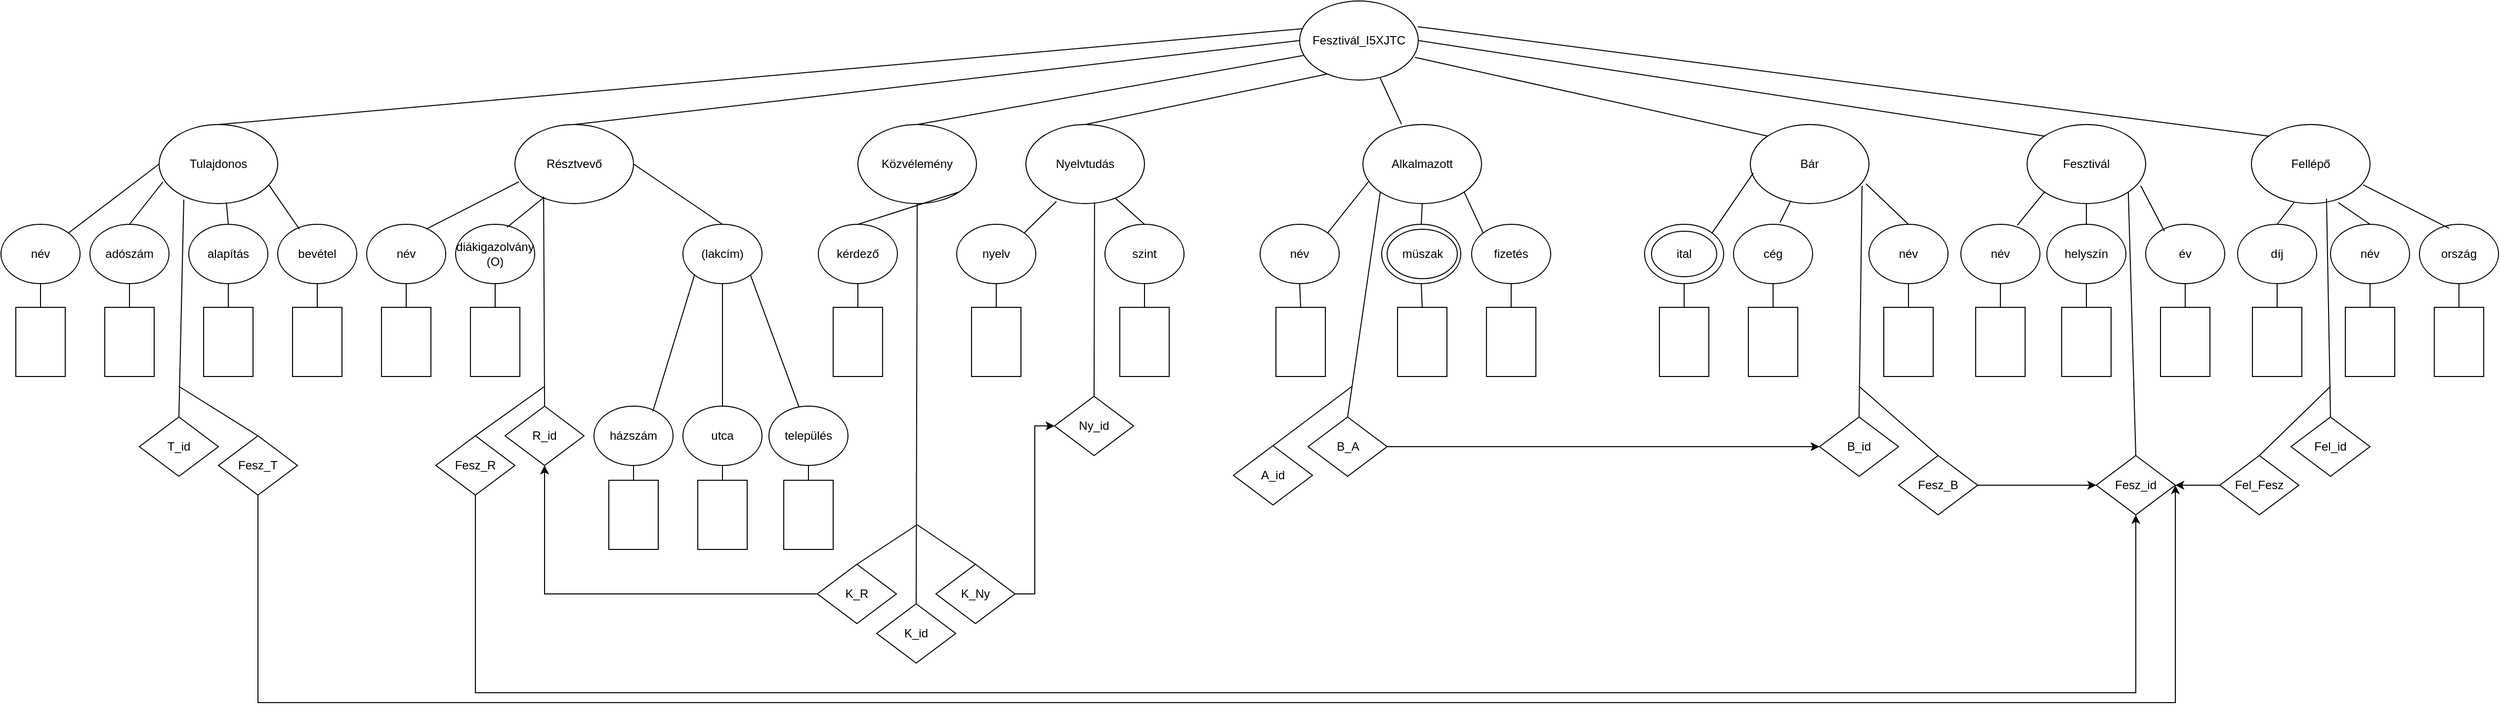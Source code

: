 <mxfile version="22.0.2" type="device">
  <diagram name="Page-1" id="97916047-d0de-89f5-080d-49f4d83e522f">
    <mxGraphModel dx="3171.5" dy="868" grid="1" gridSize="10" guides="1" tooltips="1" connect="1" arrows="1" fold="1" page="1" pageScale="1.5" pageWidth="1169" pageHeight="827" background="none" math="0" shadow="0">
      <root>
        <mxCell id="0" />
        <mxCell id="1" parent="0" />
        <mxCell id="gpzR5CBWOuM9B5lPcLhK-56" value="Fesztivál_I5XJTC" style="ellipse;whiteSpace=wrap;html=1;" parent="1" vertex="1">
          <mxGeometry x="817" y="30" width="120" height="80" as="geometry" />
        </mxCell>
        <mxCell id="gpzR5CBWOuM9B5lPcLhK-57" value="Résztvevő" style="ellipse;whiteSpace=wrap;html=1;" parent="1" vertex="1">
          <mxGeometry x="23" y="155" width="120" height="80" as="geometry" />
        </mxCell>
        <mxCell id="gpzR5CBWOuM9B5lPcLhK-58" value="Bár" style="ellipse;whiteSpace=wrap;html=1;" parent="1" vertex="1">
          <mxGeometry x="1273" y="155" width="120" height="80" as="geometry" />
        </mxCell>
        <mxCell id="gpzR5CBWOuM9B5lPcLhK-59" value="Tulajdonos" style="ellipse;whiteSpace=wrap;html=1;" parent="1" vertex="1">
          <mxGeometry x="-337" y="155" width="120" height="80" as="geometry" />
        </mxCell>
        <mxCell id="gpzR5CBWOuM9B5lPcLhK-60" value="Fellépő" style="ellipse;whiteSpace=wrap;html=1;" parent="1" vertex="1">
          <mxGeometry x="1780" y="155" width="120" height="80" as="geometry" />
        </mxCell>
        <mxCell id="gpzR5CBWOuM9B5lPcLhK-62" value="" style="endArrow=none;html=1;rounded=0;entryX=0.971;entryY=0.713;entryDx=0;entryDy=0;exitX=0;exitY=0;exitDx=0;exitDy=0;entryPerimeter=0;" parent="1" source="gpzR5CBWOuM9B5lPcLhK-58" target="gpzR5CBWOuM9B5lPcLhK-56" edge="1">
          <mxGeometry width="50" height="50" relative="1" as="geometry">
            <mxPoint x="867" y="570" as="sourcePoint" />
            <mxPoint x="917" y="520" as="targetPoint" />
          </mxGeometry>
        </mxCell>
        <mxCell id="gpzR5CBWOuM9B5lPcLhK-63" value="" style="endArrow=none;html=1;rounded=0;entryX=0;entryY=0.5;entryDx=0;entryDy=0;exitX=0.5;exitY=0;exitDx=0;exitDy=0;" parent="1" source="gpzR5CBWOuM9B5lPcLhK-57" target="gpzR5CBWOuM9B5lPcLhK-56" edge="1">
          <mxGeometry width="50" height="50" relative="1" as="geometry">
            <mxPoint x="867" y="570" as="sourcePoint" />
            <mxPoint x="917" y="520" as="targetPoint" />
          </mxGeometry>
        </mxCell>
        <mxCell id="gpzR5CBWOuM9B5lPcLhK-64" value="" style="endArrow=none;html=1;rounded=0;entryX=0.996;entryY=0.325;entryDx=0;entryDy=0;exitX=0;exitY=0;exitDx=0;exitDy=0;entryPerimeter=0;" parent="1" source="gpzR5CBWOuM9B5lPcLhK-60" target="gpzR5CBWOuM9B5lPcLhK-56" edge="1">
          <mxGeometry width="50" height="50" relative="1" as="geometry">
            <mxPoint x="867" y="570" as="sourcePoint" />
            <mxPoint x="917" y="520" as="targetPoint" />
          </mxGeometry>
        </mxCell>
        <mxCell id="gpzR5CBWOuM9B5lPcLhK-65" value="" style="endArrow=none;html=1;rounded=0;entryX=0.029;entryY=0.35;entryDx=0;entryDy=0;exitX=0.5;exitY=0;exitDx=0;exitDy=0;entryPerimeter=0;" parent="1" source="gpzR5CBWOuM9B5lPcLhK-59" target="gpzR5CBWOuM9B5lPcLhK-56" edge="1">
          <mxGeometry width="50" height="50" relative="1" as="geometry">
            <mxPoint x="-235.574" y="166.716" as="sourcePoint" />
            <mxPoint x="816" y="70" as="targetPoint" />
          </mxGeometry>
        </mxCell>
        <mxCell id="gpzR5CBWOuM9B5lPcLhK-67" value="név" style="ellipse;whiteSpace=wrap;html=1;" parent="1" vertex="1">
          <mxGeometry x="1486" y="256" width="80" height="60" as="geometry" />
        </mxCell>
        <mxCell id="gpzR5CBWOuM9B5lPcLhK-69" value="helyszín" style="ellipse;whiteSpace=wrap;html=1;" parent="1" vertex="1">
          <mxGeometry x="1573" y="256" width="80" height="60" as="geometry" />
        </mxCell>
        <mxCell id="gpzR5CBWOuM9B5lPcLhK-70" value="év" style="ellipse;whiteSpace=wrap;html=1;" parent="1" vertex="1">
          <mxGeometry x="1673" y="256" width="80" height="60" as="geometry" />
        </mxCell>
        <mxCell id="gpzR5CBWOuM9B5lPcLhK-74" value="" style="endArrow=none;html=1;rounded=0;exitX=0.5;exitY=0;exitDx=0;exitDy=0;entryX=1;entryY=1;entryDx=0;entryDy=0;" parent="1" source="eGRWjD5pN5fuBiRvpTxn-2" target="eGRWjD5pN5fuBiRvpTxn-11" edge="1">
          <mxGeometry width="50" height="50" relative="1" as="geometry">
            <mxPoint x="1079.04" y="4" as="sourcePoint" />
            <mxPoint x="1430" y="585" as="targetPoint" />
          </mxGeometry>
        </mxCell>
        <mxCell id="gpzR5CBWOuM9B5lPcLhK-75" value="" style="endArrow=none;html=1;rounded=0;entryX=0;entryY=1;entryDx=0;entryDy=0;exitX=0.713;exitY=0.017;exitDx=0;exitDy=0;exitPerimeter=0;" parent="1" source="gpzR5CBWOuM9B5lPcLhK-67" target="eGRWjD5pN5fuBiRvpTxn-11" edge="1">
          <mxGeometry width="50" height="50" relative="1" as="geometry">
            <mxPoint x="1528" y="-25" as="sourcePoint" />
            <mxPoint x="1578" y="-75" as="targetPoint" />
          </mxGeometry>
        </mxCell>
        <mxCell id="gpzR5CBWOuM9B5lPcLhK-76" value="" style="endArrow=none;html=1;rounded=0;entryX=0.5;entryY=1;entryDx=0;entryDy=0;exitX=0.5;exitY=0;exitDx=0;exitDy=0;" parent="1" source="gpzR5CBWOuM9B5lPcLhK-69" target="eGRWjD5pN5fuBiRvpTxn-11" edge="1">
          <mxGeometry width="50" height="50" relative="1" as="geometry">
            <mxPoint x="1528" y="-25" as="sourcePoint" />
            <mxPoint x="1578" y="-75" as="targetPoint" />
          </mxGeometry>
        </mxCell>
        <mxCell id="gpzR5CBWOuM9B5lPcLhK-77" value="" style="endArrow=none;html=1;rounded=0;entryX=0.958;entryY=0.775;entryDx=0;entryDy=0;exitX=0.238;exitY=0.117;exitDx=0;exitDy=0;exitPerimeter=0;entryPerimeter=0;" parent="1" source="gpzR5CBWOuM9B5lPcLhK-70" target="eGRWjD5pN5fuBiRvpTxn-11" edge="1">
          <mxGeometry width="50" height="50" relative="1" as="geometry">
            <mxPoint x="1528" y="-25" as="sourcePoint" />
            <mxPoint x="1578" y="-75" as="targetPoint" />
          </mxGeometry>
        </mxCell>
        <mxCell id="gpzR5CBWOuM9B5lPcLhK-82" value="" style="endArrow=none;html=1;rounded=0;entryX=0.5;entryY=1;entryDx=0;entryDy=0;exitX=0.5;exitY=0;exitDx=0;exitDy=0;" parent="1" source="eGRWjD5pN5fuBiRvpTxn-88" target="gpzR5CBWOuM9B5lPcLhK-67" edge="1">
          <mxGeometry width="50" height="50" relative="1" as="geometry">
            <mxPoint x="1425" y="349" as="sourcePoint" />
            <mxPoint x="1578" y="-75" as="targetPoint" />
          </mxGeometry>
        </mxCell>
        <mxCell id="gpzR5CBWOuM9B5lPcLhK-83" value="" style="endArrow=none;html=1;rounded=0;entryX=0.5;entryY=1;entryDx=0;entryDy=0;exitX=0.5;exitY=0;exitDx=0;exitDy=0;" parent="1" source="eGRWjD5pN5fuBiRvpTxn-89" target="gpzR5CBWOuM9B5lPcLhK-69" edge="1">
          <mxGeometry width="50" height="50" relative="1" as="geometry">
            <mxPoint x="1528" y="349" as="sourcePoint" />
            <mxPoint x="1578" y="-75" as="targetPoint" />
          </mxGeometry>
        </mxCell>
        <mxCell id="gpzR5CBWOuM9B5lPcLhK-84" value="" style="endArrow=none;html=1;rounded=0;entryX=0.5;entryY=1;entryDx=0;entryDy=0;exitX=0.5;exitY=0;exitDx=0;exitDy=0;" parent="1" source="eGRWjD5pN5fuBiRvpTxn-90" target="gpzR5CBWOuM9B5lPcLhK-70" edge="1">
          <mxGeometry width="50" height="50" relative="1" as="geometry">
            <mxPoint x="1672" y="349" as="sourcePoint" />
            <mxPoint x="1578" y="-75" as="targetPoint" />
          </mxGeometry>
        </mxCell>
        <mxCell id="eGRWjD5pN5fuBiRvpTxn-2" value="Fesz_id" style="rhombus;whiteSpace=wrap;html=1;" parent="1" vertex="1">
          <mxGeometry x="1623" y="490" width="80" height="60" as="geometry" />
        </mxCell>
        <mxCell id="eGRWjD5pN5fuBiRvpTxn-3" value="név" style="ellipse;whiteSpace=wrap;html=1;" parent="1" vertex="1">
          <mxGeometry x="-497" y="256" width="80" height="60" as="geometry" />
        </mxCell>
        <mxCell id="eGRWjD5pN5fuBiRvpTxn-4" value="adószám" style="ellipse;whiteSpace=wrap;html=1;" parent="1" vertex="1">
          <mxGeometry x="-407" y="256" width="80" height="60" as="geometry" />
        </mxCell>
        <mxCell id="eGRWjD5pN5fuBiRvpTxn-5" value="T_id" style="rhombus;whiteSpace=wrap;html=1;" parent="1" vertex="1">
          <mxGeometry x="-357" y="451" width="80" height="60" as="geometry" />
        </mxCell>
        <mxCell id="eGRWjD5pN5fuBiRvpTxn-6" value="" style="endArrow=none;html=1;rounded=0;exitX=0.5;exitY=0;exitDx=0;exitDy=0;entryX=0.208;entryY=0.95;entryDx=0;entryDy=0;entryPerimeter=0;" parent="1" source="eGRWjD5pN5fuBiRvpTxn-5" target="gpzR5CBWOuM9B5lPcLhK-59" edge="1">
          <mxGeometry width="50" height="50" relative="1" as="geometry">
            <mxPoint x="-277" y="435" as="sourcePoint" />
            <mxPoint x="-297" y="280" as="targetPoint" />
          </mxGeometry>
        </mxCell>
        <mxCell id="eGRWjD5pN5fuBiRvpTxn-7" value="" style="endArrow=none;html=1;rounded=0;entryX=0;entryY=0.5;entryDx=0;entryDy=0;exitX=1;exitY=0;exitDx=0;exitDy=0;" parent="1" source="eGRWjD5pN5fuBiRvpTxn-3" target="gpzR5CBWOuM9B5lPcLhK-59" edge="1">
          <mxGeometry width="50" height="50" relative="1" as="geometry">
            <mxPoint x="-377" y="185" as="sourcePoint" />
            <mxPoint x="-327" y="135" as="targetPoint" />
          </mxGeometry>
        </mxCell>
        <mxCell id="eGRWjD5pN5fuBiRvpTxn-8" value="" style="endArrow=none;html=1;rounded=0;entryX=0.033;entryY=0.725;entryDx=0;entryDy=0;entryPerimeter=0;exitX=0.5;exitY=0;exitDx=0;exitDy=0;" parent="1" source="eGRWjD5pN5fuBiRvpTxn-4" target="gpzR5CBWOuM9B5lPcLhK-59" edge="1">
          <mxGeometry width="50" height="50" relative="1" as="geometry">
            <mxPoint x="-377" y="185" as="sourcePoint" />
            <mxPoint x="-327" y="135" as="targetPoint" />
          </mxGeometry>
        </mxCell>
        <mxCell id="eGRWjD5pN5fuBiRvpTxn-9" value="alapítás" style="ellipse;whiteSpace=wrap;html=1;" parent="1" vertex="1">
          <mxGeometry x="-307" y="256" width="80" height="60" as="geometry" />
        </mxCell>
        <mxCell id="eGRWjD5pN5fuBiRvpTxn-10" value="" style="endArrow=none;html=1;rounded=0;entryX=0.567;entryY=0.988;entryDx=0;entryDy=0;entryPerimeter=0;exitX=0.5;exitY=0;exitDx=0;exitDy=0;" parent="1" source="eGRWjD5pN5fuBiRvpTxn-9" target="gpzR5CBWOuM9B5lPcLhK-59" edge="1">
          <mxGeometry width="50" height="50" relative="1" as="geometry">
            <mxPoint x="-297" y="225" as="sourcePoint" />
            <mxPoint x="-247" y="175" as="targetPoint" />
          </mxGeometry>
        </mxCell>
        <mxCell id="eGRWjD5pN5fuBiRvpTxn-11" value="Fesztivál" style="ellipse;whiteSpace=wrap;html=1;" parent="1" vertex="1">
          <mxGeometry x="1553" y="155" width="120" height="80" as="geometry" />
        </mxCell>
        <mxCell id="eGRWjD5pN5fuBiRvpTxn-12" value="" style="endArrow=none;html=1;rounded=0;entryX=1;entryY=0.5;entryDx=0;entryDy=0;exitX=0;exitY=0;exitDx=0;exitDy=0;" parent="1" source="eGRWjD5pN5fuBiRvpTxn-11" target="gpzR5CBWOuM9B5lPcLhK-56" edge="1">
          <mxGeometry width="50" height="50" relative="1" as="geometry">
            <mxPoint x="890" y="630" as="sourcePoint" />
            <mxPoint x="940" y="580" as="targetPoint" />
          </mxGeometry>
        </mxCell>
        <mxCell id="eGRWjD5pN5fuBiRvpTxn-18" value="bevétel" style="ellipse;whiteSpace=wrap;html=1;" parent="1" vertex="1">
          <mxGeometry x="-217" y="256" width="80" height="60" as="geometry" />
        </mxCell>
        <mxCell id="eGRWjD5pN5fuBiRvpTxn-19" value="" style="endArrow=none;html=1;rounded=0;entryX=0.925;entryY=0.763;entryDx=0;entryDy=0;entryPerimeter=0;exitX=0.275;exitY=0.083;exitDx=0;exitDy=0;exitPerimeter=0;" parent="1" source="eGRWjD5pN5fuBiRvpTxn-18" target="gpzR5CBWOuM9B5lPcLhK-59" edge="1">
          <mxGeometry width="50" height="50" relative="1" as="geometry">
            <mxPoint x="193" y="325" as="sourcePoint" />
            <mxPoint x="243" y="275" as="targetPoint" />
          </mxGeometry>
        </mxCell>
        <mxCell id="eGRWjD5pN5fuBiRvpTxn-26" value="" style="endArrow=none;html=1;rounded=0;entryX=0.5;entryY=1;entryDx=0;entryDy=0;exitX=0.5;exitY=0;exitDx=0;exitDy=0;" parent="1" source="eGRWjD5pN5fuBiRvpTxn-79" target="eGRWjD5pN5fuBiRvpTxn-18" edge="1">
          <mxGeometry width="50" height="50" relative="1" as="geometry">
            <mxPoint x="-178" y="336" as="sourcePoint" />
            <mxPoint x="203" y="515" as="targetPoint" />
          </mxGeometry>
        </mxCell>
        <mxCell id="eGRWjD5pN5fuBiRvpTxn-27" value="" style="endArrow=none;html=1;rounded=0;entryX=0.5;entryY=1;entryDx=0;entryDy=0;exitX=0.5;exitY=0;exitDx=0;exitDy=0;" parent="1" source="eGRWjD5pN5fuBiRvpTxn-80" target="eGRWjD5pN5fuBiRvpTxn-9" edge="1">
          <mxGeometry width="50" height="50" relative="1" as="geometry">
            <mxPoint x="-268" y="340" as="sourcePoint" />
            <mxPoint x="203" y="515" as="targetPoint" />
          </mxGeometry>
        </mxCell>
        <mxCell id="eGRWjD5pN5fuBiRvpTxn-28" value="" style="endArrow=none;html=1;rounded=0;entryX=0.5;entryY=1;entryDx=0;entryDy=0;exitX=0.5;exitY=0;exitDx=0;exitDy=0;" parent="1" source="eGRWjD5pN5fuBiRvpTxn-78" target="eGRWjD5pN5fuBiRvpTxn-4" edge="1">
          <mxGeometry width="50" height="50" relative="1" as="geometry">
            <mxPoint x="-366" y="339" as="sourcePoint" />
            <mxPoint x="203" y="515" as="targetPoint" />
          </mxGeometry>
        </mxCell>
        <mxCell id="eGRWjD5pN5fuBiRvpTxn-29" value="" style="endArrow=none;html=1;rounded=0;entryX=0.5;entryY=1;entryDx=0;entryDy=0;exitX=0.5;exitY=0;exitDx=0;exitDy=0;" parent="1" source="eGRWjD5pN5fuBiRvpTxn-77" target="eGRWjD5pN5fuBiRvpTxn-3" edge="1">
          <mxGeometry width="50" height="50" relative="1" as="geometry">
            <mxPoint x="-458" y="340.02" as="sourcePoint" />
            <mxPoint x="203" y="515" as="targetPoint" />
          </mxGeometry>
        </mxCell>
        <mxCell id="eGRWjD5pN5fuBiRvpTxn-31" value="név" style="ellipse;whiteSpace=wrap;html=1;" parent="1" vertex="1">
          <mxGeometry x="1860" y="256" width="80" height="60" as="geometry" />
        </mxCell>
        <mxCell id="eGRWjD5pN5fuBiRvpTxn-32" value="ország" style="ellipse;whiteSpace=wrap;html=1;" parent="1" vertex="1">
          <mxGeometry x="1950" y="256" width="80" height="60" as="geometry" />
        </mxCell>
        <mxCell id="eGRWjD5pN5fuBiRvpTxn-33" value="díj" style="ellipse;whiteSpace=wrap;html=1;" parent="1" vertex="1">
          <mxGeometry x="1766" y="256" width="80" height="60" as="geometry" />
        </mxCell>
        <mxCell id="eGRWjD5pN5fuBiRvpTxn-35" value="Fel_id" style="rhombus;whiteSpace=wrap;html=1;" parent="1" vertex="1">
          <mxGeometry x="1820" y="451" width="80" height="60" as="geometry" />
        </mxCell>
        <mxCell id="eGRWjD5pN5fuBiRvpTxn-36" value="" style="endArrow=none;html=1;rounded=0;entryX=0.733;entryY=0.988;entryDx=0;entryDy=0;exitX=0.5;exitY=0;exitDx=0;exitDy=0;entryPerimeter=0;" parent="1" source="eGRWjD5pN5fuBiRvpTxn-31" target="gpzR5CBWOuM9B5lPcLhK-60" edge="1">
          <mxGeometry width="50" height="50" relative="1" as="geometry">
            <mxPoint x="2200" y="410" as="sourcePoint" />
            <mxPoint x="2250" y="360" as="targetPoint" />
          </mxGeometry>
        </mxCell>
        <mxCell id="eGRWjD5pN5fuBiRvpTxn-37" value="" style="endArrow=none;html=1;rounded=0;entryX=0.633;entryY=0.938;entryDx=0;entryDy=0;entryPerimeter=0;exitX=0.5;exitY=0;exitDx=0;exitDy=0;" parent="1" source="eGRWjD5pN5fuBiRvpTxn-35" target="gpzR5CBWOuM9B5lPcLhK-60" edge="1">
          <mxGeometry width="50" height="50" relative="1" as="geometry">
            <mxPoint x="1924" y="410" as="sourcePoint" />
            <mxPoint x="1974" y="360" as="targetPoint" />
          </mxGeometry>
        </mxCell>
        <mxCell id="eGRWjD5pN5fuBiRvpTxn-38" value="" style="endArrow=none;html=1;rounded=0;entryX=0.358;entryY=0.988;entryDx=0;entryDy=0;exitX=0.5;exitY=0;exitDx=0;exitDy=0;entryPerimeter=0;" parent="1" source="eGRWjD5pN5fuBiRvpTxn-33" target="gpzR5CBWOuM9B5lPcLhK-60" edge="1">
          <mxGeometry width="50" height="50" relative="1" as="geometry">
            <mxPoint x="2200" y="410" as="sourcePoint" />
            <mxPoint x="2250" y="360" as="targetPoint" />
          </mxGeometry>
        </mxCell>
        <mxCell id="eGRWjD5pN5fuBiRvpTxn-39" value="" style="endArrow=none;html=1;rounded=0;entryX=0.942;entryY=0.763;entryDx=0;entryDy=0;entryPerimeter=0;exitX=0.375;exitY=0.067;exitDx=0;exitDy=0;exitPerimeter=0;" parent="1" source="eGRWjD5pN5fuBiRvpTxn-32" target="gpzR5CBWOuM9B5lPcLhK-60" edge="1">
          <mxGeometry width="50" height="50" relative="1" as="geometry">
            <mxPoint x="2200" y="410" as="sourcePoint" />
            <mxPoint x="2250" y="360" as="targetPoint" />
          </mxGeometry>
        </mxCell>
        <mxCell id="eGRWjD5pN5fuBiRvpTxn-47" value="" style="endArrow=none;html=1;rounded=0;entryX=0.5;entryY=0;entryDx=0;entryDy=0;exitX=0.5;exitY=1;exitDx=0;exitDy=0;" parent="1" source="eGRWjD5pN5fuBiRvpTxn-32" target="eGRWjD5pN5fuBiRvpTxn-93" edge="1">
          <mxGeometry width="50" height="50" relative="1" as="geometry">
            <mxPoint x="2130" y="570" as="sourcePoint" />
            <mxPoint x="1991" y="342.02" as="targetPoint" />
          </mxGeometry>
        </mxCell>
        <mxCell id="eGRWjD5pN5fuBiRvpTxn-48" value="" style="endArrow=none;html=1;rounded=0;entryX=0.5;entryY=1;entryDx=0;entryDy=0;exitX=0.5;exitY=0;exitDx=0;exitDy=0;" parent="1" source="eGRWjD5pN5fuBiRvpTxn-92" target="eGRWjD5pN5fuBiRvpTxn-31" edge="1">
          <mxGeometry width="50" height="50" relative="1" as="geometry">
            <mxPoint x="1879" y="345.02" as="sourcePoint" />
            <mxPoint x="2180" y="520" as="targetPoint" />
          </mxGeometry>
        </mxCell>
        <mxCell id="eGRWjD5pN5fuBiRvpTxn-49" value="" style="endArrow=none;html=1;rounded=0;entryX=0.5;entryY=1;entryDx=0;entryDy=0;exitX=0.5;exitY=0;exitDx=0;exitDy=0;" parent="1" source="eGRWjD5pN5fuBiRvpTxn-91" target="eGRWjD5pN5fuBiRvpTxn-33" edge="1">
          <mxGeometry width="50" height="50" relative="1" as="geometry">
            <mxPoint x="1758" y="350.02" as="sourcePoint" />
            <mxPoint x="2180" y="520" as="targetPoint" />
          </mxGeometry>
        </mxCell>
        <mxCell id="eGRWjD5pN5fuBiRvpTxn-54" value="B_id" style="rhombus;whiteSpace=wrap;html=1;" parent="1" vertex="1">
          <mxGeometry x="1343" y="451" width="80" height="60" as="geometry" />
        </mxCell>
        <mxCell id="eGRWjD5pN5fuBiRvpTxn-55" value="" style="endArrow=none;html=1;rounded=0;entryX=0.942;entryY=0.775;entryDx=0;entryDy=0;exitX=0.5;exitY=0;exitDx=0;exitDy=0;entryPerimeter=0;" parent="1" source="eGRWjD5pN5fuBiRvpTxn-54" target="gpzR5CBWOuM9B5lPcLhK-58" edge="1">
          <mxGeometry width="50" height="50" relative="1" as="geometry">
            <mxPoint x="1530" y="450" as="sourcePoint" />
            <mxPoint x="1580" y="400" as="targetPoint" />
          </mxGeometry>
        </mxCell>
        <mxCell id="eGRWjD5pN5fuBiRvpTxn-57" value="név" style="ellipse;whiteSpace=wrap;html=1;" parent="1" vertex="1">
          <mxGeometry x="1393" y="256" width="80" height="60" as="geometry" />
        </mxCell>
        <mxCell id="eGRWjD5pN5fuBiRvpTxn-58" value="cég" style="ellipse;whiteSpace=wrap;html=1;" parent="1" vertex="1">
          <mxGeometry x="1256" y="256" width="80" height="60" as="geometry" />
        </mxCell>
        <mxCell id="eGRWjD5pN5fuBiRvpTxn-59" value="ital" style="ellipse;whiteSpace=wrap;html=1;" parent="1" vertex="1">
          <mxGeometry x="1166" y="256" width="80" height="60" as="geometry" />
        </mxCell>
        <mxCell id="eGRWjD5pN5fuBiRvpTxn-60" value="" style="endArrow=none;html=1;rounded=0;entryX=0.679;entryY=0.975;entryDx=0;entryDy=0;entryPerimeter=0;exitX=0.325;exitY=-0.005;exitDx=0;exitDy=0;exitPerimeter=0;" parent="1" source="eGRWjD5pN5fuBiRvpTxn-120" target="gpzR5CBWOuM9B5lPcLhK-56" edge="1">
          <mxGeometry width="50" height="50" relative="1" as="geometry">
            <mxPoint x="1060" y="690" as="sourcePoint" />
            <mxPoint x="1050" y="270" as="targetPoint" />
          </mxGeometry>
        </mxCell>
        <mxCell id="eGRWjD5pN5fuBiRvpTxn-61" value="" style="endArrow=none;html=1;rounded=0;entryX=0.5;entryY=0;entryDx=0;entryDy=0;exitX=0.975;exitY=0.75;exitDx=0;exitDy=0;exitPerimeter=0;" parent="1" source="gpzR5CBWOuM9B5lPcLhK-58" target="eGRWjD5pN5fuBiRvpTxn-57" edge="1">
          <mxGeometry width="50" height="50" relative="1" as="geometry">
            <mxPoint x="1316" y="200" as="sourcePoint" />
            <mxPoint x="1616" y="400" as="targetPoint" />
          </mxGeometry>
        </mxCell>
        <mxCell id="eGRWjD5pN5fuBiRvpTxn-62" value="" style="endArrow=none;html=1;rounded=0;entryX=0.342;entryY=0.963;entryDx=0;entryDy=0;exitX=0.588;exitY=-0.033;exitDx=0;exitDy=0;exitPerimeter=0;entryPerimeter=0;" parent="1" source="eGRWjD5pN5fuBiRvpTxn-58" target="gpzR5CBWOuM9B5lPcLhK-58" edge="1">
          <mxGeometry width="50" height="50" relative="1" as="geometry">
            <mxPoint x="1566" y="450" as="sourcePoint" />
            <mxPoint x="1616" y="400" as="targetPoint" />
          </mxGeometry>
        </mxCell>
        <mxCell id="eGRWjD5pN5fuBiRvpTxn-63" value="" style="endArrow=none;html=1;rounded=0;entryX=0.025;entryY=0.613;entryDx=0;entryDy=0;entryPerimeter=0;exitX=1;exitY=0;exitDx=0;exitDy=0;" parent="1" source="eGRWjD5pN5fuBiRvpTxn-59" target="gpzR5CBWOuM9B5lPcLhK-58" edge="1">
          <mxGeometry width="50" height="50" relative="1" as="geometry">
            <mxPoint x="1566" y="450" as="sourcePoint" />
            <mxPoint x="1616" y="400" as="targetPoint" />
          </mxGeometry>
        </mxCell>
        <mxCell id="eGRWjD5pN5fuBiRvpTxn-65" value="" style="endArrow=none;html=1;rounded=0;entryX=0.5;entryY=1;entryDx=0;entryDy=0;exitX=0.5;exitY=0;exitDx=0;exitDy=0;" parent="1" source="eGRWjD5pN5fuBiRvpTxn-87" target="eGRWjD5pN5fuBiRvpTxn-57" edge="1">
          <mxGeometry width="50" height="50" relative="1" as="geometry">
            <mxPoint x="1332" y="345.98" as="sourcePoint" />
            <mxPoint x="1616" y="400" as="targetPoint" />
          </mxGeometry>
        </mxCell>
        <mxCell id="eGRWjD5pN5fuBiRvpTxn-67" value="" style="endArrow=none;html=1;rounded=0;entryX=0.5;entryY=1;entryDx=0;entryDy=0;exitX=0.5;exitY=0;exitDx=0;exitDy=0;" parent="1" source="eGRWjD5pN5fuBiRvpTxn-86" target="eGRWjD5pN5fuBiRvpTxn-58" edge="1">
          <mxGeometry width="50" height="50" relative="1" as="geometry">
            <mxPoint x="1162" y="341.98" as="sourcePoint" />
            <mxPoint x="1616" y="400" as="targetPoint" />
          </mxGeometry>
        </mxCell>
        <mxCell id="eGRWjD5pN5fuBiRvpTxn-69" value="" style="endArrow=none;html=1;rounded=0;entryX=0.5;entryY=1;entryDx=0;entryDy=0;exitX=0.5;exitY=0;exitDx=0;exitDy=0;" parent="1" source="eGRWjD5pN5fuBiRvpTxn-85" target="eGRWjD5pN5fuBiRvpTxn-59" edge="1">
          <mxGeometry width="50" height="50" relative="1" as="geometry">
            <mxPoint x="1065" y="341.02" as="sourcePoint" />
            <mxPoint x="1616" y="400" as="targetPoint" />
          </mxGeometry>
        </mxCell>
        <mxCell id="eGRWjD5pN5fuBiRvpTxn-70" value="név" style="ellipse;whiteSpace=wrap;html=1;" parent="1" vertex="1">
          <mxGeometry x="-127" y="256" width="80" height="60" as="geometry" />
        </mxCell>
        <mxCell id="eGRWjD5pN5fuBiRvpTxn-71" value="diákigazolvány&lt;br&gt;(O)" style="ellipse;whiteSpace=wrap;html=1;" parent="1" vertex="1">
          <mxGeometry x="-37" y="256" width="80" height="60" as="geometry" />
        </mxCell>
        <mxCell id="eGRWjD5pN5fuBiRvpTxn-72" value="R_id" style="rhombus;whiteSpace=wrap;html=1;" parent="1" vertex="1">
          <mxGeometry x="13" y="440" width="80" height="60" as="geometry" />
        </mxCell>
        <mxCell id="eGRWjD5pN5fuBiRvpTxn-73" value="" style="endArrow=none;html=1;rounded=0;entryX=0.033;entryY=0.725;entryDx=0;entryDy=0;entryPerimeter=0;exitX=0.75;exitY=0.083;exitDx=0;exitDy=0;exitPerimeter=0;" parent="1" source="eGRWjD5pN5fuBiRvpTxn-70" target="gpzR5CBWOuM9B5lPcLhK-57" edge="1">
          <mxGeometry width="50" height="50" relative="1" as="geometry">
            <mxPoint x="363" y="430" as="sourcePoint" />
            <mxPoint x="413" y="380" as="targetPoint" />
          </mxGeometry>
        </mxCell>
        <mxCell id="eGRWjD5pN5fuBiRvpTxn-74" value="" style="endArrow=none;html=1;rounded=0;entryX=0.242;entryY=0.925;entryDx=0;entryDy=0;entryPerimeter=0;exitX=0.65;exitY=0.05;exitDx=0;exitDy=0;exitPerimeter=0;" parent="1" source="eGRWjD5pN5fuBiRvpTxn-71" target="gpzR5CBWOuM9B5lPcLhK-57" edge="1">
          <mxGeometry width="50" height="50" relative="1" as="geometry">
            <mxPoint x="363" y="430" as="sourcePoint" />
            <mxPoint x="413" y="380" as="targetPoint" />
          </mxGeometry>
        </mxCell>
        <mxCell id="eGRWjD5pN5fuBiRvpTxn-75" value="" style="endArrow=none;html=1;rounded=0;entryX=0.242;entryY=0.913;entryDx=0;entryDy=0;exitX=0.5;exitY=0;exitDx=0;exitDy=0;entryPerimeter=0;" parent="1" source="eGRWjD5pN5fuBiRvpTxn-72" target="gpzR5CBWOuM9B5lPcLhK-57" edge="1">
          <mxGeometry width="50" height="50" relative="1" as="geometry">
            <mxPoint x="363" y="430" as="sourcePoint" />
            <mxPoint x="413" y="380" as="targetPoint" />
          </mxGeometry>
        </mxCell>
        <mxCell id="eGRWjD5pN5fuBiRvpTxn-77" value="" style="rounded=0;whiteSpace=wrap;html=1;" parent="1" vertex="1">
          <mxGeometry x="-482" y="340" width="50" height="70" as="geometry" />
        </mxCell>
        <mxCell id="eGRWjD5pN5fuBiRvpTxn-78" value="" style="rounded=0;whiteSpace=wrap;html=1;" parent="1" vertex="1">
          <mxGeometry x="-392" y="340" width="50" height="70" as="geometry" />
        </mxCell>
        <mxCell id="eGRWjD5pN5fuBiRvpTxn-79" value="" style="rounded=0;whiteSpace=wrap;html=1;" parent="1" vertex="1">
          <mxGeometry x="-202" y="340" width="50" height="70" as="geometry" />
        </mxCell>
        <mxCell id="eGRWjD5pN5fuBiRvpTxn-80" value="" style="rounded=0;whiteSpace=wrap;html=1;" parent="1" vertex="1">
          <mxGeometry x="-292" y="340" width="50" height="70" as="geometry" />
        </mxCell>
        <mxCell id="eGRWjD5pN5fuBiRvpTxn-81" value="" style="rounded=0;whiteSpace=wrap;html=1;" parent="1" vertex="1">
          <mxGeometry x="-112" y="340" width="50" height="70" as="geometry" />
        </mxCell>
        <mxCell id="eGRWjD5pN5fuBiRvpTxn-82" value="" style="rounded=0;whiteSpace=wrap;html=1;" parent="1" vertex="1">
          <mxGeometry x="-22" y="340" width="50" height="70" as="geometry" />
        </mxCell>
        <mxCell id="eGRWjD5pN5fuBiRvpTxn-83" value="" style="endArrow=none;html=1;rounded=0;entryX=0.5;entryY=1;entryDx=0;entryDy=0;exitX=0.5;exitY=0;exitDx=0;exitDy=0;" parent="1" source="eGRWjD5pN5fuBiRvpTxn-81" target="eGRWjD5pN5fuBiRvpTxn-70" edge="1">
          <mxGeometry width="50" height="50" relative="1" as="geometry">
            <mxPoint x="203" y="430" as="sourcePoint" />
            <mxPoint x="253" y="380" as="targetPoint" />
          </mxGeometry>
        </mxCell>
        <mxCell id="eGRWjD5pN5fuBiRvpTxn-84" value="" style="endArrow=none;html=1;rounded=0;entryX=0.5;entryY=1;entryDx=0;entryDy=0;exitX=0.5;exitY=0;exitDx=0;exitDy=0;" parent="1" source="eGRWjD5pN5fuBiRvpTxn-82" target="eGRWjD5pN5fuBiRvpTxn-71" edge="1">
          <mxGeometry width="50" height="50" relative="1" as="geometry">
            <mxPoint x="203" y="430" as="sourcePoint" />
            <mxPoint x="253" y="380" as="targetPoint" />
          </mxGeometry>
        </mxCell>
        <mxCell id="eGRWjD5pN5fuBiRvpTxn-85" value="" style="rounded=0;whiteSpace=wrap;html=1;" parent="1" vertex="1">
          <mxGeometry x="1181" y="340" width="50" height="70" as="geometry" />
        </mxCell>
        <mxCell id="eGRWjD5pN5fuBiRvpTxn-86" value="" style="rounded=0;whiteSpace=wrap;html=1;" parent="1" vertex="1">
          <mxGeometry x="1271" y="340" width="50" height="70" as="geometry" />
        </mxCell>
        <mxCell id="eGRWjD5pN5fuBiRvpTxn-87" value="" style="rounded=0;whiteSpace=wrap;html=1;" parent="1" vertex="1">
          <mxGeometry x="1408" y="340" width="50" height="70" as="geometry" />
        </mxCell>
        <mxCell id="eGRWjD5pN5fuBiRvpTxn-88" value="" style="rounded=0;whiteSpace=wrap;html=1;" parent="1" vertex="1">
          <mxGeometry x="1501" y="340" width="50" height="70" as="geometry" />
        </mxCell>
        <mxCell id="eGRWjD5pN5fuBiRvpTxn-89" value="" style="rounded=0;whiteSpace=wrap;html=1;" parent="1" vertex="1">
          <mxGeometry x="1588" y="340" width="50" height="70" as="geometry" />
        </mxCell>
        <mxCell id="eGRWjD5pN5fuBiRvpTxn-90" value="" style="rounded=0;whiteSpace=wrap;html=1;" parent="1" vertex="1">
          <mxGeometry x="1688" y="340" width="50" height="70" as="geometry" />
        </mxCell>
        <mxCell id="eGRWjD5pN5fuBiRvpTxn-91" value="" style="rounded=0;whiteSpace=wrap;html=1;" parent="1" vertex="1">
          <mxGeometry x="1781" y="340" width="50" height="70" as="geometry" />
        </mxCell>
        <mxCell id="eGRWjD5pN5fuBiRvpTxn-92" value="" style="rounded=0;whiteSpace=wrap;html=1;" parent="1" vertex="1">
          <mxGeometry x="1875" y="340" width="50" height="70" as="geometry" />
        </mxCell>
        <mxCell id="eGRWjD5pN5fuBiRvpTxn-93" value="" style="rounded=0;whiteSpace=wrap;html=1;" parent="1" vertex="1">
          <mxGeometry x="1965" y="340" width="50" height="70" as="geometry" />
        </mxCell>
        <mxCell id="eGRWjD5pN5fuBiRvpTxn-94" value="" style="endArrow=none;html=1;rounded=0;exitX=0.5;exitY=0;exitDx=0;exitDy=0;" parent="1" source="eGRWjD5pN5fuBiRvpTxn-95" edge="1">
          <mxGeometry width="50" height="50" relative="1" as="geometry">
            <mxPoint x="-397" y="480" as="sourcePoint" />
            <mxPoint x="-317" y="420" as="targetPoint" />
          </mxGeometry>
        </mxCell>
        <mxCell id="ZJUqIeF_-J3eagiU4TCH-17" style="edgeStyle=orthogonalEdgeStyle;rounded=0;orthogonalLoop=1;jettySize=auto;html=1;exitX=0.5;exitY=1;exitDx=0;exitDy=0;entryX=1;entryY=0.5;entryDx=0;entryDy=0;" edge="1" parent="1" source="eGRWjD5pN5fuBiRvpTxn-95" target="eGRWjD5pN5fuBiRvpTxn-2">
          <mxGeometry relative="1" as="geometry">
            <Array as="points">
              <mxPoint x="-237" y="740" />
              <mxPoint x="1703" y="740" />
            </Array>
          </mxGeometry>
        </mxCell>
        <mxCell id="eGRWjD5pN5fuBiRvpTxn-95" value="Fesz_T" style="rhombus;whiteSpace=wrap;html=1;" parent="1" vertex="1">
          <mxGeometry x="-277" y="470" width="80" height="60" as="geometry" />
        </mxCell>
        <mxCell id="eGRWjD5pN5fuBiRvpTxn-96" value="" style="endArrow=none;html=1;rounded=0;entryX=0.5;entryY=0;entryDx=0;entryDy=0;" parent="1" target="eGRWjD5pN5fuBiRvpTxn-97" edge="1">
          <mxGeometry width="50" height="50" relative="1" as="geometry">
            <mxPoint x="1860" y="420" as="sourcePoint" />
            <mxPoint x="1650" y="480" as="targetPoint" />
          </mxGeometry>
        </mxCell>
        <mxCell id="2494E5i11pp2VTstkDPC-6" style="edgeStyle=orthogonalEdgeStyle;rounded=0;orthogonalLoop=1;jettySize=auto;html=1;exitX=0;exitY=0.5;exitDx=0;exitDy=0;entryX=1;entryY=0.5;entryDx=0;entryDy=0;" parent="1" source="eGRWjD5pN5fuBiRvpTxn-97" target="eGRWjD5pN5fuBiRvpTxn-2" edge="1">
          <mxGeometry relative="1" as="geometry" />
        </mxCell>
        <mxCell id="eGRWjD5pN5fuBiRvpTxn-97" value="Fel_Fesz" style="rhombus;whiteSpace=wrap;html=1;" parent="1" vertex="1">
          <mxGeometry x="1748" y="490" width="80" height="60" as="geometry" />
        </mxCell>
        <mxCell id="eGRWjD5pN5fuBiRvpTxn-99" value="(lakcím)" style="ellipse;whiteSpace=wrap;html=1;" parent="1" vertex="1">
          <mxGeometry x="193" y="256" width="80" height="60" as="geometry" />
        </mxCell>
        <mxCell id="eGRWjD5pN5fuBiRvpTxn-100" value="" style="endArrow=none;html=1;rounded=0;entryX=1;entryY=0.5;entryDx=0;entryDy=0;exitX=0.5;exitY=0;exitDx=0;exitDy=0;" parent="1" source="eGRWjD5pN5fuBiRvpTxn-99" target="gpzR5CBWOuM9B5lPcLhK-57" edge="1">
          <mxGeometry width="50" height="50" relative="1" as="geometry">
            <mxPoint x="613" y="350" as="sourcePoint" />
            <mxPoint x="663" y="300" as="targetPoint" />
          </mxGeometry>
        </mxCell>
        <mxCell id="eGRWjD5pN5fuBiRvpTxn-101" value="település" style="ellipse;whiteSpace=wrap;html=1;" parent="1" vertex="1">
          <mxGeometry x="280" y="440" width="80" height="60" as="geometry" />
        </mxCell>
        <mxCell id="eGRWjD5pN5fuBiRvpTxn-102" value="utca" style="ellipse;whiteSpace=wrap;html=1;" parent="1" vertex="1">
          <mxGeometry x="193" y="440" width="80" height="60" as="geometry" />
        </mxCell>
        <mxCell id="eGRWjD5pN5fuBiRvpTxn-103" value="házszám" style="ellipse;whiteSpace=wrap;html=1;" parent="1" vertex="1">
          <mxGeometry x="103" y="440" width="80" height="60" as="geometry" />
        </mxCell>
        <mxCell id="eGRWjD5pN5fuBiRvpTxn-104" value="" style="endArrow=none;html=1;rounded=0;entryX=1;entryY=1;entryDx=0;entryDy=0;exitX=0.381;exitY=0.017;exitDx=0;exitDy=0;exitPerimeter=0;" parent="1" source="eGRWjD5pN5fuBiRvpTxn-101" target="eGRWjD5pN5fuBiRvpTxn-99" edge="1">
          <mxGeometry width="50" height="50" relative="1" as="geometry">
            <mxPoint x="300.64" y="445.4" as="sourcePoint" />
            <mxPoint x="553" y="480" as="targetPoint" />
          </mxGeometry>
        </mxCell>
        <mxCell id="eGRWjD5pN5fuBiRvpTxn-105" value="" style="endArrow=none;html=1;rounded=0;entryX=0.5;entryY=1;entryDx=0;entryDy=0;exitX=0.5;exitY=0;exitDx=0;exitDy=0;" parent="1" source="eGRWjD5pN5fuBiRvpTxn-102" target="eGRWjD5pN5fuBiRvpTxn-99" edge="1">
          <mxGeometry width="50" height="50" relative="1" as="geometry">
            <mxPoint x="503" y="530" as="sourcePoint" />
            <mxPoint x="553" y="480" as="targetPoint" />
          </mxGeometry>
        </mxCell>
        <mxCell id="eGRWjD5pN5fuBiRvpTxn-106" value="" style="endArrow=none;html=1;rounded=0;entryX=0;entryY=1;entryDx=0;entryDy=0;exitX=0.744;exitY=0.09;exitDx=0;exitDy=0;exitPerimeter=0;" parent="1" source="eGRWjD5pN5fuBiRvpTxn-103" target="eGRWjD5pN5fuBiRvpTxn-99" edge="1">
          <mxGeometry width="50" height="50" relative="1" as="geometry">
            <mxPoint x="503" y="530" as="sourcePoint" />
            <mxPoint x="553" y="480" as="targetPoint" />
          </mxGeometry>
        </mxCell>
        <mxCell id="eGRWjD5pN5fuBiRvpTxn-107" value="" style="endArrow=none;html=1;rounded=0;entryX=0.5;entryY=1;entryDx=0;entryDy=0;exitX=0.5;exitY=0;exitDx=0;exitDy=0;" parent="1" source="eGRWjD5pN5fuBiRvpTxn-108" target="eGRWjD5pN5fuBiRvpTxn-101" edge="1">
          <mxGeometry width="50" height="50" relative="1" as="geometry">
            <mxPoint x="320" y="530" as="sourcePoint" />
            <mxPoint x="320" y="500" as="targetPoint" />
          </mxGeometry>
        </mxCell>
        <mxCell id="eGRWjD5pN5fuBiRvpTxn-108" value="" style="rounded=0;whiteSpace=wrap;html=1;" parent="1" vertex="1">
          <mxGeometry x="295" y="515" width="50" height="70" as="geometry" />
        </mxCell>
        <mxCell id="eGRWjD5pN5fuBiRvpTxn-109" value="" style="rounded=0;whiteSpace=wrap;html=1;" parent="1" vertex="1">
          <mxGeometry x="208" y="515" width="50" height="70" as="geometry" />
        </mxCell>
        <mxCell id="eGRWjD5pN5fuBiRvpTxn-110" value="" style="rounded=0;whiteSpace=wrap;html=1;" parent="1" vertex="1">
          <mxGeometry x="118" y="515" width="50" height="70" as="geometry" />
        </mxCell>
        <mxCell id="eGRWjD5pN5fuBiRvpTxn-111" value="" style="endArrow=none;html=1;rounded=0;entryX=0.5;entryY=1;entryDx=0;entryDy=0;exitX=0.5;exitY=0;exitDx=0;exitDy=0;" parent="1" source="eGRWjD5pN5fuBiRvpTxn-109" target="eGRWjD5pN5fuBiRvpTxn-102" edge="1">
          <mxGeometry width="50" height="50" relative="1" as="geometry">
            <mxPoint x="513" y="530" as="sourcePoint" />
            <mxPoint x="563" y="480" as="targetPoint" />
          </mxGeometry>
        </mxCell>
        <mxCell id="eGRWjD5pN5fuBiRvpTxn-112" value="" style="endArrow=none;html=1;rounded=0;entryX=0.5;entryY=1;entryDx=0;entryDy=0;exitX=0.5;exitY=0;exitDx=0;exitDy=0;" parent="1" source="eGRWjD5pN5fuBiRvpTxn-110" target="eGRWjD5pN5fuBiRvpTxn-103" edge="1">
          <mxGeometry width="50" height="50" relative="1" as="geometry">
            <mxPoint x="513" y="530" as="sourcePoint" />
            <mxPoint x="563" y="480" as="targetPoint" />
          </mxGeometry>
        </mxCell>
        <mxCell id="eGRWjD5pN5fuBiRvpTxn-115" value="" style="endArrow=none;html=1;rounded=0;exitX=0.5;exitY=0;exitDx=0;exitDy=0;" parent="1" source="eGRWjD5pN5fuBiRvpTxn-116" edge="1">
          <mxGeometry width="50" height="50" relative="1" as="geometry">
            <mxPoint x="1463" y="570" as="sourcePoint" />
            <mxPoint x="1383" y="420" as="targetPoint" />
          </mxGeometry>
        </mxCell>
        <mxCell id="2494E5i11pp2VTstkDPC-7" style="edgeStyle=orthogonalEdgeStyle;rounded=0;orthogonalLoop=1;jettySize=auto;html=1;exitX=1;exitY=0.5;exitDx=0;exitDy=0;entryX=0;entryY=0.5;entryDx=0;entryDy=0;" parent="1" source="eGRWjD5pN5fuBiRvpTxn-116" target="eGRWjD5pN5fuBiRvpTxn-2" edge="1">
          <mxGeometry relative="1" as="geometry" />
        </mxCell>
        <mxCell id="eGRWjD5pN5fuBiRvpTxn-116" value="Fesz_B" style="rhombus;whiteSpace=wrap;html=1;" parent="1" vertex="1">
          <mxGeometry x="1423" y="490" width="80" height="60" as="geometry" />
        </mxCell>
        <mxCell id="eGRWjD5pN5fuBiRvpTxn-117" value="" style="endArrow=none;html=1;rounded=0;exitX=0.5;exitY=0;exitDx=0;exitDy=0;" parent="1" source="eGRWjD5pN5fuBiRvpTxn-118" edge="1">
          <mxGeometry width="50" height="50" relative="1" as="geometry">
            <mxPoint x="-17" y="470" as="sourcePoint" />
            <mxPoint x="53" y="420" as="targetPoint" />
          </mxGeometry>
        </mxCell>
        <mxCell id="2494E5i11pp2VTstkDPC-5" style="edgeStyle=orthogonalEdgeStyle;rounded=0;orthogonalLoop=1;jettySize=auto;html=1;entryX=0.5;entryY=1;entryDx=0;entryDy=0;exitX=0.5;exitY=1;exitDx=0;exitDy=0;" parent="1" source="eGRWjD5pN5fuBiRvpTxn-118" target="eGRWjD5pN5fuBiRvpTxn-2" edge="1">
          <mxGeometry relative="1" as="geometry">
            <mxPoint x="1290" y="1000" as="targetPoint" />
            <Array as="points">
              <mxPoint x="-17" y="730" />
              <mxPoint x="1663" y="730" />
            </Array>
          </mxGeometry>
        </mxCell>
        <mxCell id="eGRWjD5pN5fuBiRvpTxn-118" value="Fesz_R" style="rhombus;whiteSpace=wrap;html=1;" parent="1" vertex="1">
          <mxGeometry x="-57" y="470" width="80" height="60" as="geometry" />
        </mxCell>
        <mxCell id="eGRWjD5pN5fuBiRvpTxn-119" value="Nyelvtudás" style="ellipse;whiteSpace=wrap;html=1;" parent="1" vertex="1">
          <mxGeometry x="540" y="155" width="120" height="80" as="geometry" />
        </mxCell>
        <mxCell id="eGRWjD5pN5fuBiRvpTxn-120" value="Alkalmazott" style="ellipse;whiteSpace=wrap;html=1;" parent="1" vertex="1">
          <mxGeometry x="881" y="155" width="120" height="80" as="geometry" />
        </mxCell>
        <mxCell id="eGRWjD5pN5fuBiRvpTxn-121" value="nyelv" style="ellipse;whiteSpace=wrap;html=1;" parent="1" vertex="1">
          <mxGeometry x="470" y="256" width="80" height="60" as="geometry" />
        </mxCell>
        <mxCell id="eGRWjD5pN5fuBiRvpTxn-122" value="" style="rounded=0;whiteSpace=wrap;html=1;" parent="1" vertex="1">
          <mxGeometry x="485" y="340" width="50" height="70" as="geometry" />
        </mxCell>
        <mxCell id="eGRWjD5pN5fuBiRvpTxn-123" value="" style="endArrow=none;html=1;rounded=0;entryX=0.5;entryY=1;entryDx=0;entryDy=0;exitX=0.5;exitY=0;exitDx=0;exitDy=0;" parent="1" source="eGRWjD5pN5fuBiRvpTxn-122" target="eGRWjD5pN5fuBiRvpTxn-121" edge="1">
          <mxGeometry width="50" height="50" relative="1" as="geometry">
            <mxPoint x="1193" y="378" as="sourcePoint" />
            <mxPoint x="1243" y="328" as="targetPoint" />
          </mxGeometry>
        </mxCell>
        <mxCell id="eGRWjD5pN5fuBiRvpTxn-124" value="szint" style="ellipse;whiteSpace=wrap;html=1;" parent="1" vertex="1">
          <mxGeometry x="620" y="256" width="80" height="60" as="geometry" />
        </mxCell>
        <mxCell id="eGRWjD5pN5fuBiRvpTxn-125" value="" style="rounded=0;whiteSpace=wrap;html=1;" parent="1" vertex="1">
          <mxGeometry x="635" y="340" width="50" height="70" as="geometry" />
        </mxCell>
        <mxCell id="eGRWjD5pN5fuBiRvpTxn-126" value="" style="endArrow=none;html=1;rounded=0;entryX=0.5;entryY=1;entryDx=0;entryDy=0;exitX=0.5;exitY=0;exitDx=0;exitDy=0;" parent="1" source="eGRWjD5pN5fuBiRvpTxn-125" target="eGRWjD5pN5fuBiRvpTxn-124" edge="1">
          <mxGeometry width="50" height="50" relative="1" as="geometry">
            <mxPoint x="1305" y="388" as="sourcePoint" />
            <mxPoint x="1355" y="338" as="targetPoint" />
          </mxGeometry>
        </mxCell>
        <mxCell id="eGRWjD5pN5fuBiRvpTxn-131" value="" style="endArrow=none;html=1;rounded=0;entryX=0.752;entryY=0.929;entryDx=0;entryDy=0;entryPerimeter=0;exitX=0.5;exitY=0;exitDx=0;exitDy=0;" parent="1" source="eGRWjD5pN5fuBiRvpTxn-124" target="eGRWjD5pN5fuBiRvpTxn-119" edge="1">
          <mxGeometry width="50" height="50" relative="1" as="geometry">
            <mxPoint x="1168" y="208" as="sourcePoint" />
            <mxPoint x="1218" y="158" as="targetPoint" />
          </mxGeometry>
        </mxCell>
        <mxCell id="eGRWjD5pN5fuBiRvpTxn-132" value="" style="endArrow=none;html=1;rounded=0;entryX=0.257;entryY=0.973;entryDx=0;entryDy=0;exitX=1;exitY=0;exitDx=0;exitDy=0;entryPerimeter=0;" parent="1" source="eGRWjD5pN5fuBiRvpTxn-121" target="eGRWjD5pN5fuBiRvpTxn-119" edge="1">
          <mxGeometry width="50" height="50" relative="1" as="geometry">
            <mxPoint x="1168" y="208" as="sourcePoint" />
            <mxPoint x="1218" y="158" as="targetPoint" />
          </mxGeometry>
        </mxCell>
        <mxCell id="eGRWjD5pN5fuBiRvpTxn-133" value="Ny_id" style="rhombus;whiteSpace=wrap;html=1;" parent="1" vertex="1">
          <mxGeometry x="569" y="430" width="80" height="60" as="geometry" />
        </mxCell>
        <mxCell id="eGRWjD5pN5fuBiRvpTxn-134" value="" style="endArrow=none;html=1;rounded=0;entryX=0.579;entryY=0.988;entryDx=0;entryDy=0;exitX=0.5;exitY=0;exitDx=0;exitDy=0;entryPerimeter=0;" parent="1" source="eGRWjD5pN5fuBiRvpTxn-133" target="eGRWjD5pN5fuBiRvpTxn-119" edge="1">
          <mxGeometry width="50" height="50" relative="1" as="geometry">
            <mxPoint x="978" y="208" as="sourcePoint" />
            <mxPoint x="1028" y="158" as="targetPoint" />
          </mxGeometry>
        </mxCell>
        <mxCell id="eGRWjD5pN5fuBiRvpTxn-136" value="név" style="ellipse;whiteSpace=wrap;html=1;" parent="1" vertex="1">
          <mxGeometry x="777" y="256" width="80" height="60" as="geometry" />
        </mxCell>
        <mxCell id="eGRWjD5pN5fuBiRvpTxn-137" value="" style="rounded=0;whiteSpace=wrap;html=1;" parent="1" vertex="1">
          <mxGeometry x="793" y="340" width="50" height="70" as="geometry" />
        </mxCell>
        <mxCell id="eGRWjD5pN5fuBiRvpTxn-138" value="" style="endArrow=none;html=1;rounded=0;entryX=0.5;entryY=1;entryDx=0;entryDy=0;exitX=0.5;exitY=0;exitDx=0;exitDy=0;" parent="1" source="eGRWjD5pN5fuBiRvpTxn-137" target="eGRWjD5pN5fuBiRvpTxn-136" edge="1">
          <mxGeometry width="50" height="50" relative="1" as="geometry">
            <mxPoint x="1424" y="386" as="sourcePoint" />
            <mxPoint x="1474" y="336" as="targetPoint" />
          </mxGeometry>
        </mxCell>
        <mxCell id="eGRWjD5pN5fuBiRvpTxn-140" value="" style="rounded=0;whiteSpace=wrap;html=1;" parent="1" vertex="1">
          <mxGeometry x="916" y="340" width="50" height="70" as="geometry" />
        </mxCell>
        <mxCell id="eGRWjD5pN5fuBiRvpTxn-141" value="" style="endArrow=none;html=1;rounded=0;entryX=0.5;entryY=1;entryDx=0;entryDy=0;exitX=0.5;exitY=0;exitDx=0;exitDy=0;" parent="1" source="eGRWjD5pN5fuBiRvpTxn-140" target="ZJUqIeF_-J3eagiU4TCH-18" edge="1">
          <mxGeometry width="50" height="50" relative="1" as="geometry">
            <mxPoint x="1548" y="386" as="sourcePoint" />
            <mxPoint x="933.25" y="316" as="targetPoint" />
          </mxGeometry>
        </mxCell>
        <mxCell id="eGRWjD5pN5fuBiRvpTxn-142" value="fizetés" style="ellipse;whiteSpace=wrap;html=1;" parent="1" vertex="1">
          <mxGeometry x="991" y="256" width="80" height="60" as="geometry" />
        </mxCell>
        <mxCell id="eGRWjD5pN5fuBiRvpTxn-143" value="" style="rounded=0;whiteSpace=wrap;html=1;" parent="1" vertex="1">
          <mxGeometry x="1006" y="340" width="50" height="70" as="geometry" />
        </mxCell>
        <mxCell id="eGRWjD5pN5fuBiRvpTxn-144" value="" style="endArrow=none;html=1;rounded=0;entryX=0.5;entryY=1;entryDx=0;entryDy=0;exitX=0.5;exitY=0;exitDx=0;exitDy=0;" parent="1" source="eGRWjD5pN5fuBiRvpTxn-143" target="eGRWjD5pN5fuBiRvpTxn-142" edge="1">
          <mxGeometry width="50" height="50" relative="1" as="geometry">
            <mxPoint x="1638" y="386" as="sourcePoint" />
            <mxPoint x="1688" y="336" as="targetPoint" />
          </mxGeometry>
        </mxCell>
        <mxCell id="eGRWjD5pN5fuBiRvpTxn-145" value="" style="endArrow=none;html=1;rounded=0;entryX=1;entryY=1;entryDx=0;entryDy=0;exitX=0;exitY=0;exitDx=0;exitDy=0;" parent="1" source="eGRWjD5pN5fuBiRvpTxn-142" target="eGRWjD5pN5fuBiRvpTxn-120" edge="1">
          <mxGeometry width="50" height="50" relative="1" as="geometry">
            <mxPoint x="1161" y="135" as="sourcePoint" />
            <mxPoint x="1211" y="85" as="targetPoint" />
          </mxGeometry>
        </mxCell>
        <mxCell id="eGRWjD5pN5fuBiRvpTxn-146" value="" style="endArrow=none;html=1;rounded=0;entryX=0.5;entryY=1;entryDx=0;entryDy=0;exitX=0.5;exitY=0;exitDx=0;exitDy=0;" parent="1" source="ZJUqIeF_-J3eagiU4TCH-18" target="eGRWjD5pN5fuBiRvpTxn-120" edge="1">
          <mxGeometry width="50" height="50" relative="1" as="geometry">
            <mxPoint x="933.25" y="260" as="sourcePoint" />
            <mxPoint x="1211" y="85" as="targetPoint" />
          </mxGeometry>
        </mxCell>
        <mxCell id="eGRWjD5pN5fuBiRvpTxn-147" value="" style="endArrow=none;html=1;rounded=0;entryX=0.046;entryY=0.725;entryDx=0;entryDy=0;exitX=1;exitY=0;exitDx=0;exitDy=0;entryPerimeter=0;" parent="1" source="eGRWjD5pN5fuBiRvpTxn-136" target="eGRWjD5pN5fuBiRvpTxn-120" edge="1">
          <mxGeometry width="50" height="50" relative="1" as="geometry">
            <mxPoint x="1161" y="135" as="sourcePoint" />
            <mxPoint x="1211" y="85" as="targetPoint" />
          </mxGeometry>
        </mxCell>
        <mxCell id="eGRWjD5pN5fuBiRvpTxn-148" value="A_id" style="rhombus;whiteSpace=wrap;html=1;" parent="1" vertex="1">
          <mxGeometry x="750" y="480" width="80" height="60" as="geometry" />
        </mxCell>
        <mxCell id="eGRWjD5pN5fuBiRvpTxn-149" value="" style="endArrow=none;html=1;rounded=0;exitX=0.5;exitY=0;exitDx=0;exitDy=0;" parent="1" source="eGRWjD5pN5fuBiRvpTxn-148" edge="1">
          <mxGeometry width="50" height="50" relative="1" as="geometry">
            <mxPoint x="1081" y="265" as="sourcePoint" />
            <mxPoint x="870" y="420" as="targetPoint" />
          </mxGeometry>
        </mxCell>
        <mxCell id="2494E5i11pp2VTstkDPC-8" value="" style="endArrow=none;html=1;rounded=0;entryX=0;entryY=1;entryDx=0;entryDy=0;exitX=0.5;exitY=0;exitDx=0;exitDy=0;" parent="1" source="2494E5i11pp2VTstkDPC-10" target="eGRWjD5pN5fuBiRvpTxn-120" edge="1">
          <mxGeometry width="50" height="50" relative="1" as="geometry">
            <mxPoint x="731" y="275" as="sourcePoint" />
            <mxPoint x="931" y="25" as="targetPoint" />
          </mxGeometry>
        </mxCell>
        <mxCell id="2494E5i11pp2VTstkDPC-11" style="edgeStyle=orthogonalEdgeStyle;rounded=0;orthogonalLoop=1;jettySize=auto;html=1;entryX=0;entryY=0.5;entryDx=0;entryDy=0;exitX=1;exitY=0.5;exitDx=0;exitDy=0;" parent="1" source="2494E5i11pp2VTstkDPC-10" target="eGRWjD5pN5fuBiRvpTxn-54" edge="1">
          <mxGeometry relative="1" as="geometry">
            <mxPoint x="1110" y="650" as="targetPoint" />
            <Array as="points" />
          </mxGeometry>
        </mxCell>
        <mxCell id="2494E5i11pp2VTstkDPC-10" value="B_A" style="rhombus;whiteSpace=wrap;html=1;" parent="1" vertex="1">
          <mxGeometry x="825.5" y="451" width="80" height="60" as="geometry" />
        </mxCell>
        <mxCell id="ZJUqIeF_-J3eagiU4TCH-1" value="Közvélemény" style="ellipse;whiteSpace=wrap;html=1;" vertex="1" parent="1">
          <mxGeometry x="370" y="155" width="120" height="80" as="geometry" />
        </mxCell>
        <mxCell id="ZJUqIeF_-J3eagiU4TCH-2" value="K_id" style="rhombus;whiteSpace=wrap;html=1;" vertex="1" parent="1">
          <mxGeometry x="389" y="640" width="80" height="60" as="geometry" />
        </mxCell>
        <mxCell id="ZJUqIeF_-J3eagiU4TCH-3" value="kérdező" style="ellipse;whiteSpace=wrap;html=1;" vertex="1" parent="1">
          <mxGeometry x="330" y="256" width="80" height="60" as="geometry" />
        </mxCell>
        <mxCell id="ZJUqIeF_-J3eagiU4TCH-4" value="" style="rounded=0;whiteSpace=wrap;html=1;" vertex="1" parent="1">
          <mxGeometry x="345" y="340" width="50" height="70" as="geometry" />
        </mxCell>
        <mxCell id="ZJUqIeF_-J3eagiU4TCH-5" value="" style="endArrow=none;html=1;rounded=0;entryX=0.5;entryY=1;entryDx=0;entryDy=0;exitX=0.5;exitY=0;exitDx=0;exitDy=0;" edge="1" parent="1" source="ZJUqIeF_-J3eagiU4TCH-4" target="ZJUqIeF_-J3eagiU4TCH-3">
          <mxGeometry width="50" height="50" relative="1" as="geometry">
            <mxPoint x="229" y="394" as="sourcePoint" />
            <mxPoint x="279" y="344" as="targetPoint" />
          </mxGeometry>
        </mxCell>
        <mxCell id="ZJUqIeF_-J3eagiU4TCH-6" value="" style="endArrow=none;html=1;rounded=0;entryX=1;entryY=1;entryDx=0;entryDy=0;exitX=0.5;exitY=0;exitDx=0;exitDy=0;" edge="1" parent="1" source="ZJUqIeF_-J3eagiU4TCH-3" target="ZJUqIeF_-J3eagiU4TCH-1">
          <mxGeometry width="50" height="50" relative="1" as="geometry">
            <mxPoint x="230" y="410" as="sourcePoint" />
            <mxPoint x="280" y="360" as="targetPoint" />
          </mxGeometry>
        </mxCell>
        <mxCell id="ZJUqIeF_-J3eagiU4TCH-7" value="" style="endArrow=none;html=1;rounded=0;entryX=0.5;entryY=1;entryDx=0;entryDy=0;exitX=0.5;exitY=0;exitDx=0;exitDy=0;" edge="1" parent="1" source="ZJUqIeF_-J3eagiU4TCH-2" target="ZJUqIeF_-J3eagiU4TCH-1">
          <mxGeometry width="50" height="50" relative="1" as="geometry">
            <mxPoint x="230" y="410" as="sourcePoint" />
            <mxPoint x="280" y="360" as="targetPoint" />
          </mxGeometry>
        </mxCell>
        <mxCell id="ZJUqIeF_-J3eagiU4TCH-13" style="edgeStyle=orthogonalEdgeStyle;rounded=0;orthogonalLoop=1;jettySize=auto;html=1;exitX=1;exitY=0.5;exitDx=0;exitDy=0;entryX=0;entryY=0.5;entryDx=0;entryDy=0;" edge="1" parent="1" source="ZJUqIeF_-J3eagiU4TCH-9" target="eGRWjD5pN5fuBiRvpTxn-133">
          <mxGeometry relative="1" as="geometry" />
        </mxCell>
        <mxCell id="ZJUqIeF_-J3eagiU4TCH-9" value="K_Ny" style="rhombus;whiteSpace=wrap;html=1;" vertex="1" parent="1">
          <mxGeometry x="449" y="600" width="80" height="60" as="geometry" />
        </mxCell>
        <mxCell id="ZJUqIeF_-J3eagiU4TCH-14" style="edgeStyle=orthogonalEdgeStyle;rounded=0;orthogonalLoop=1;jettySize=auto;html=1;exitX=0;exitY=0.5;exitDx=0;exitDy=0;entryX=0.5;entryY=1;entryDx=0;entryDy=0;" edge="1" parent="1" source="ZJUqIeF_-J3eagiU4TCH-10" target="eGRWjD5pN5fuBiRvpTxn-72">
          <mxGeometry relative="1" as="geometry" />
        </mxCell>
        <mxCell id="ZJUqIeF_-J3eagiU4TCH-10" value="K_R" style="rhombus;whiteSpace=wrap;html=1;" vertex="1" parent="1">
          <mxGeometry x="329" y="600" width="80" height="60" as="geometry" />
        </mxCell>
        <mxCell id="ZJUqIeF_-J3eagiU4TCH-11" value="" style="endArrow=none;html=1;rounded=0;exitX=0.5;exitY=0;exitDx=0;exitDy=0;" edge="1" parent="1" source="ZJUqIeF_-J3eagiU4TCH-10">
          <mxGeometry width="50" height="50" relative="1" as="geometry">
            <mxPoint x="230" y="410" as="sourcePoint" />
            <mxPoint x="430" y="560" as="targetPoint" />
          </mxGeometry>
        </mxCell>
        <mxCell id="ZJUqIeF_-J3eagiU4TCH-12" value="" style="endArrow=none;html=1;rounded=0;exitX=0.5;exitY=0;exitDx=0;exitDy=0;" edge="1" parent="1" source="ZJUqIeF_-J3eagiU4TCH-9">
          <mxGeometry width="50" height="50" relative="1" as="geometry">
            <mxPoint x="390" y="610" as="sourcePoint" />
            <mxPoint x="430" y="560" as="targetPoint" />
          </mxGeometry>
        </mxCell>
        <mxCell id="ZJUqIeF_-J3eagiU4TCH-15" value="" style="endArrow=none;html=1;rounded=0;entryX=0.038;entryY=0.688;entryDx=0;entryDy=0;exitX=0.5;exitY=0;exitDx=0;exitDy=0;entryPerimeter=0;" edge="1" parent="1" source="ZJUqIeF_-J3eagiU4TCH-1" target="gpzR5CBWOuM9B5lPcLhK-56">
          <mxGeometry width="50" height="50" relative="1" as="geometry">
            <mxPoint x="510" y="490" as="sourcePoint" />
            <mxPoint x="560" y="440" as="targetPoint" />
          </mxGeometry>
        </mxCell>
        <mxCell id="ZJUqIeF_-J3eagiU4TCH-16" value="" style="endArrow=none;html=1;rounded=0;entryX=0.229;entryY=0.925;entryDx=0;entryDy=0;entryPerimeter=0;exitX=0.5;exitY=0;exitDx=0;exitDy=0;" edge="1" parent="1" source="eGRWjD5pN5fuBiRvpTxn-119" target="gpzR5CBWOuM9B5lPcLhK-56">
          <mxGeometry width="50" height="50" relative="1" as="geometry">
            <mxPoint x="670" y="490" as="sourcePoint" />
            <mxPoint x="720" y="440" as="targetPoint" />
          </mxGeometry>
        </mxCell>
        <mxCell id="ZJUqIeF_-J3eagiU4TCH-18" value="müszak" style="ellipse;whiteSpace=wrap;html=1;perimeterSpacing=0;" vertex="1" parent="1">
          <mxGeometry x="900" y="256" width="80" height="60" as="geometry" />
        </mxCell>
        <mxCell id="ZJUqIeF_-J3eagiU4TCH-19" value="müszak" style="ellipse;whiteSpace=wrap;html=1;perimeterSpacing=0;" vertex="1" parent="1">
          <mxGeometry x="905.5" y="261" width="71" height="50" as="geometry" />
        </mxCell>
        <mxCell id="ZJUqIeF_-J3eagiU4TCH-20" value="ital" style="ellipse;whiteSpace=wrap;html=1;" vertex="1" parent="1">
          <mxGeometry x="1173" y="263" width="66" height="46" as="geometry" />
        </mxCell>
      </root>
    </mxGraphModel>
  </diagram>
</mxfile>
